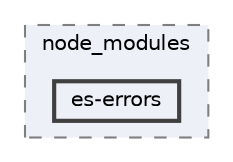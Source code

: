 digraph "pkiclassroomrescheduler/src/main/frontend/node_modules/es-errors"
{
 // LATEX_PDF_SIZE
  bgcolor="transparent";
  edge [fontname=Helvetica,fontsize=10,labelfontname=Helvetica,labelfontsize=10];
  node [fontname=Helvetica,fontsize=10,shape=box,height=0.2,width=0.4];
  compound=true
  subgraph clusterdir_72953eda66ccb3a2722c28e1c3e6c23b {
    graph [ bgcolor="#edf0f7", pencolor="grey50", label="node_modules", fontname=Helvetica,fontsize=10 style="filled,dashed", URL="dir_72953eda66ccb3a2722c28e1c3e6c23b.html",tooltip=""]
  dir_323ee88e47282fc2f1193655d51f3130 [label="es-errors", fillcolor="#edf0f7", color="grey25", style="filled,bold", URL="dir_323ee88e47282fc2f1193655d51f3130.html",tooltip=""];
  }
}
